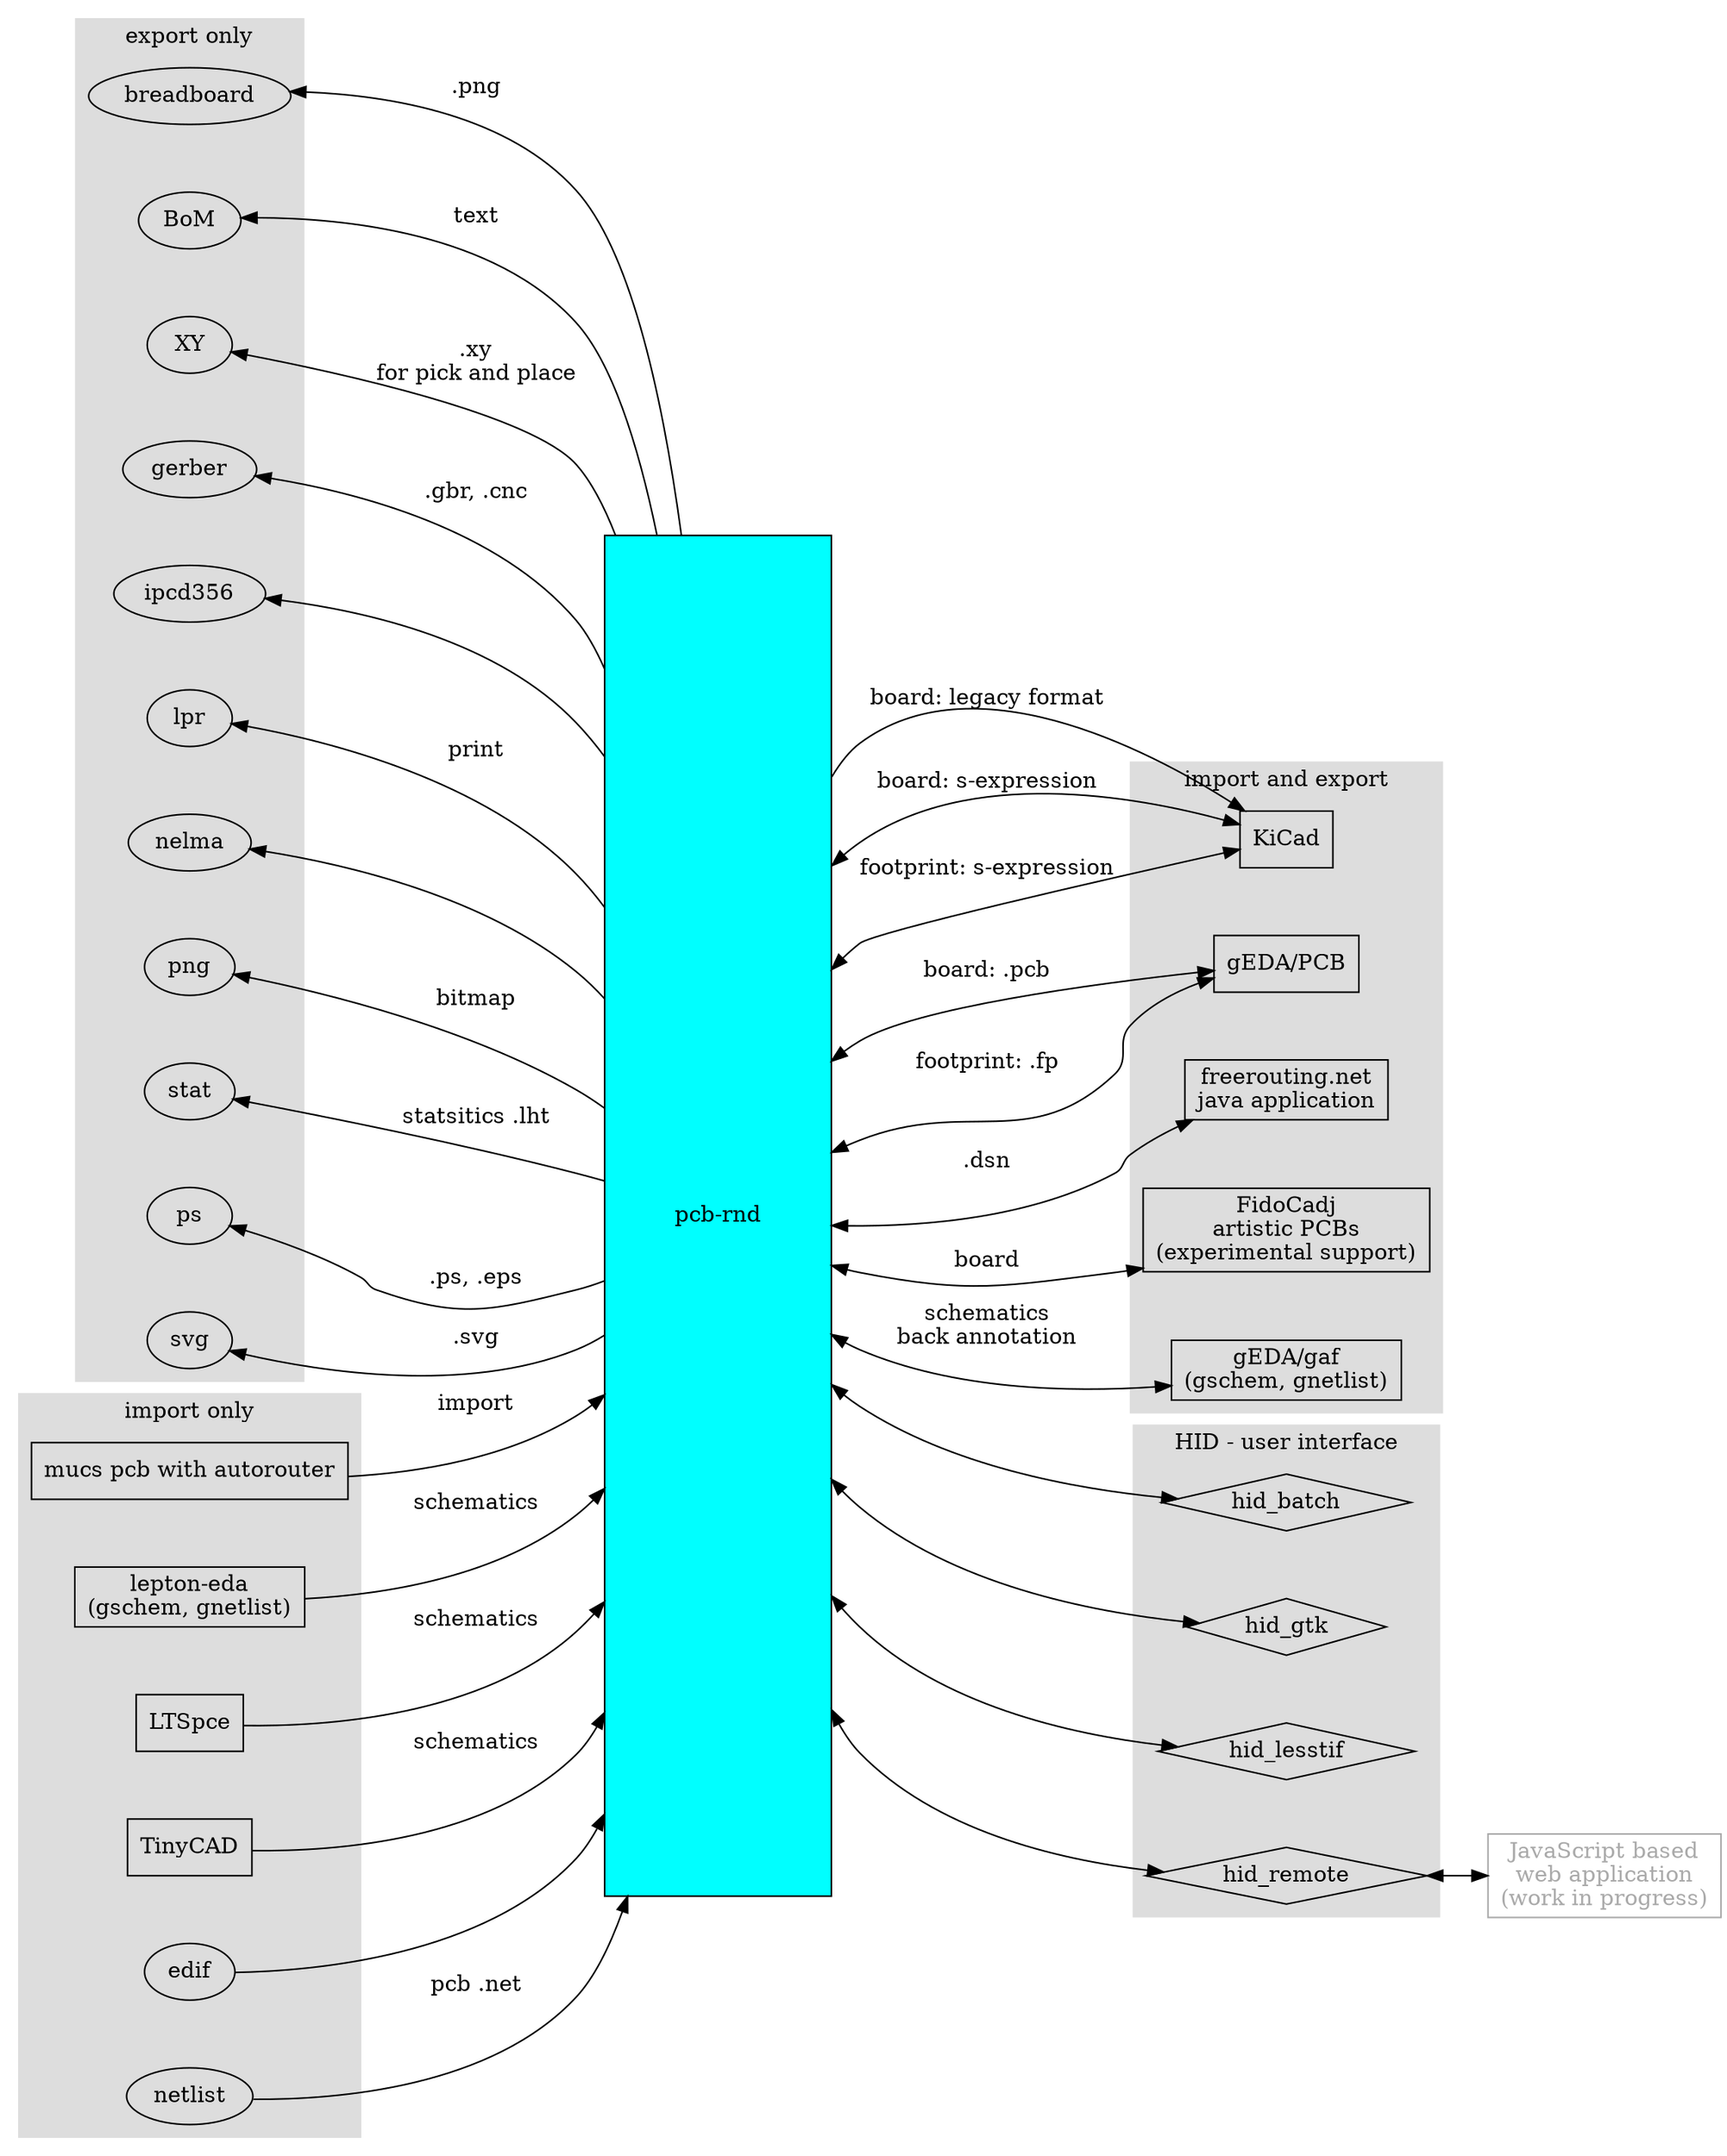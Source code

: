 digraph gr {
	rankdir=LR
	nodesep=0.6
	
	pcbrnd [label="pcb-rnd" style=filled fillcolor=cyan shape=box height=12 width=2]
	kicad [label="KiCad" shape=box]
	pcb [label="gEDA/PCB" shape=box]
	freerouting [label="freerouting.net\njava application" shape=box]
	mucs [label="mucs pcb with autorouter" shape=box]
	gEDA [label="gEDA/gaf\n(gschem, gnetlist)" shape=box]
	lepton [label="lepton-eda\n(gschem, gnetlist)" shape=box]
	ltspice [label="LTSpce" shape=box]
	tinycad [label="TinyCAD" shape=box]
	web [label="JavaScript based\nweb application\n(work in progress)" shape=box color="#aaaaaa" fontcolor="#aaaaaa"]
	fidocadj [label="FidoCadj\nartistic PCBs\n(experimental support)" shape=box]


	subgraph cluster_HID {
		label = "HID - user interface"
		style=filled
		color="#dddddd"

		batch   [label="hid_batch" shape=diamond]
		gtk     [label="hid_gtk" shape=diamond]
		lesstif [label="hid_lesstif" shape=diamond]
		remote  [label="hid_remote" shape=diamond]
	}

	subgraph cluster_import {
		label = "import only"
		style=filled
		color="#dddddd"

		lepton
		mucs
		edif
		ltspice
		netlist
		tinycad
	}

	subgraph cluster_export {
		label = "export only"
		style=filled
		color="#dddddd"

		breadboard
		BoM
		XY
		gerber
		ipcd356
		lpr
		nelma
		png
		ps
		stat
		svg
	}

	subgraph cluster_ie {
		label = "import and export"
		style=filled
		color="#dddddd"

		gEDA
		kicad
		pcb
		freerouting
		fidocadj
	}

	pcbrnd -> kicad [label="board: legacy format"]
	pcbrnd -> kicad [label="board: s-expression" dir=both]
	pcbrnd -> kicad [label="footprint: s-expression" dir=both]
	pcbrnd -> fidocadj [label="board" dir=both]

	pcbrnd -> pcb [label="board: .pcb" dir=both]
	pcbrnd -> pcb [label="footprint: .fp" dir=both]

	pcbrnd -> freerouting [label=".dsn" dir=both]
	mucs -> pcbrnd [label="import"]

	pcbrnd -> breadboard [label=".png"]
	pcbrnd -> BoM [label="text"]
	pcbrnd -> XY [label=".xy\nfor pick and place"]
	pcbrnd -> gerber [label=".gbr, .cnc"]
	pcbrnd -> ipcd356
	pcbrnd -> lpr [label="print"]
	pcbrnd -> nelma
	pcbrnd -> png [label="bitmap"]
	pcbrnd -> ps [label=".ps, .eps"]
	pcbrnd -> stat [label="statsitics .lht"]
	pcbrnd -> svg [label=".svg"]

	edif -> pcbrnd
	ltspice -> pcbrnd [label="schematics"]
	netlist -> pcbrnd [label="pcb .net"]
	lepton -> pcbrnd [label="schematics"]
	gEDA -> pcbrnd [label="schematics\nback annotation" dir=both]
	tinycad -> pcbrnd [label="schematics"]

	pcbrnd -> batch [dir=both]
	pcbrnd -> gtk [dir=both]
	pcbrnd -> lesstif [dir=both]
	pcbrnd -> remote [dir=both]

	remote -> web [dir=both]

	ps -> pcbrnd [weight=1000 style=invis]
}
